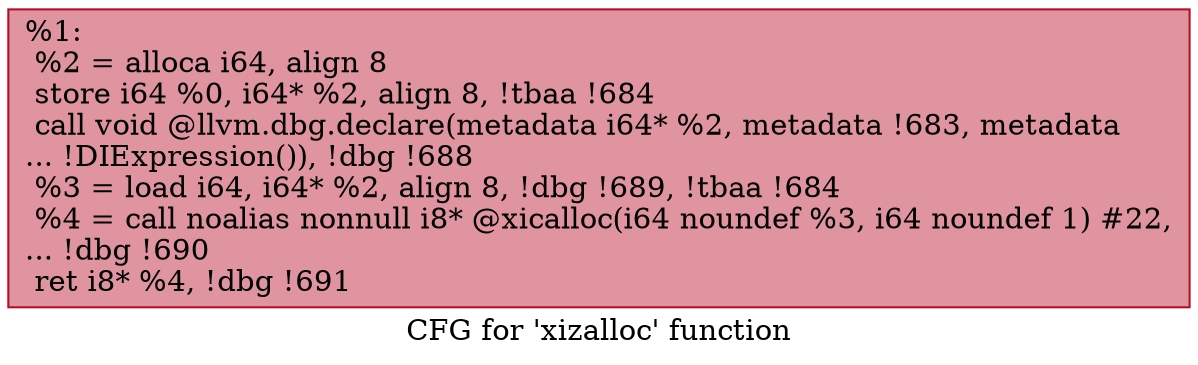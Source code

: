 digraph "CFG for 'xizalloc' function" {
	label="CFG for 'xizalloc' function";

	Node0x9ba720 [shape=record,color="#b70d28ff", style=filled, fillcolor="#b70d2870",label="{%1:\l  %2 = alloca i64, align 8\l  store i64 %0, i64* %2, align 8, !tbaa !684\l  call void @llvm.dbg.declare(metadata i64* %2, metadata !683, metadata\l... !DIExpression()), !dbg !688\l  %3 = load i64, i64* %2, align 8, !dbg !689, !tbaa !684\l  %4 = call noalias nonnull i8* @xicalloc(i64 noundef %3, i64 noundef 1) #22,\l... !dbg !690\l  ret i8* %4, !dbg !691\l}"];
}
